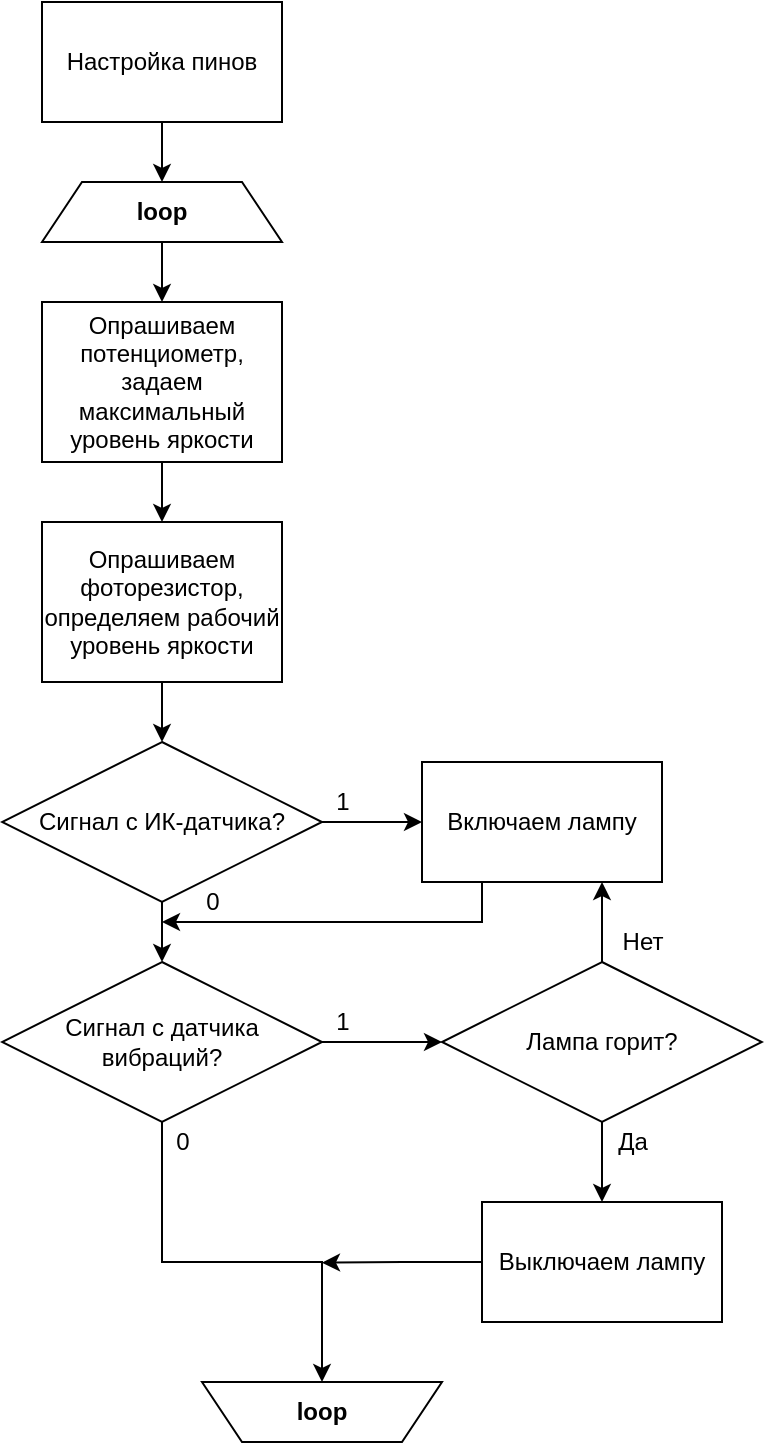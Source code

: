 <mxfile version="17.2.4" type="device"><diagram id="nIjtcLBNCSiYRaSF9Ii0" name="Page-1"><mxGraphModel dx="1778" dy="940" grid="1" gridSize="10" guides="1" tooltips="1" connect="1" arrows="1" fold="1" page="1" pageScale="1" pageWidth="827" pageHeight="1169" math="0" shadow="0"><root><mxCell id="0"/><mxCell id="1" parent="0"/><mxCell id="PIsIf2Q-5WfTZC9ewnML-30" style="edgeStyle=orthogonalEdgeStyle;rounded=0;orthogonalLoop=1;jettySize=auto;html=1;exitX=0.5;exitY=1;exitDx=0;exitDy=0;entryX=0.5;entryY=0;entryDx=0;entryDy=0;" edge="1" parent="1" source="PIsIf2Q-5WfTZC9ewnML-2" target="PIsIf2Q-5WfTZC9ewnML-3"><mxGeometry relative="1" as="geometry"/></mxCell><mxCell id="PIsIf2Q-5WfTZC9ewnML-2" value="Настройка пинов" style="rounded=0;whiteSpace=wrap;html=1;" vertex="1" parent="1"><mxGeometry x="240" width="120" height="60" as="geometry"/></mxCell><mxCell id="PIsIf2Q-5WfTZC9ewnML-31" style="edgeStyle=orthogonalEdgeStyle;rounded=0;orthogonalLoop=1;jettySize=auto;html=1;exitX=0.5;exitY=1;exitDx=0;exitDy=0;entryX=0.5;entryY=0;entryDx=0;entryDy=0;" edge="1" parent="1" source="PIsIf2Q-5WfTZC9ewnML-3" target="PIsIf2Q-5WfTZC9ewnML-6"><mxGeometry relative="1" as="geometry"/></mxCell><mxCell id="PIsIf2Q-5WfTZC9ewnML-3" value="&lt;b&gt;loop&lt;/b&gt;" style="shape=trapezoid;perimeter=trapezoidPerimeter;whiteSpace=wrap;html=1;fixedSize=1;" vertex="1" parent="1"><mxGeometry x="240" y="90" width="120" height="30" as="geometry"/></mxCell><mxCell id="PIsIf2Q-5WfTZC9ewnML-11" style="edgeStyle=orthogonalEdgeStyle;rounded=0;orthogonalLoop=1;jettySize=auto;html=1;exitX=1;exitY=0.5;exitDx=0;exitDy=0;" edge="1" parent="1" source="PIsIf2Q-5WfTZC9ewnML-4" target="PIsIf2Q-5WfTZC9ewnML-10"><mxGeometry relative="1" as="geometry"/></mxCell><mxCell id="PIsIf2Q-5WfTZC9ewnML-15" style="edgeStyle=orthogonalEdgeStyle;rounded=0;orthogonalLoop=1;jettySize=auto;html=1;exitX=0.5;exitY=1;exitDx=0;exitDy=0;entryX=0.5;entryY=0;entryDx=0;entryDy=0;" edge="1" parent="1" source="PIsIf2Q-5WfTZC9ewnML-4" target="PIsIf2Q-5WfTZC9ewnML-9"><mxGeometry relative="1" as="geometry"/></mxCell><mxCell id="PIsIf2Q-5WfTZC9ewnML-4" value="Сигнал с ИК-датчика?" style="rhombus;whiteSpace=wrap;html=1;" vertex="1" parent="1"><mxGeometry x="220" y="370" width="160" height="80" as="geometry"/></mxCell><mxCell id="PIsIf2Q-5WfTZC9ewnML-32" style="edgeStyle=orthogonalEdgeStyle;rounded=0;orthogonalLoop=1;jettySize=auto;html=1;exitX=0.5;exitY=1;exitDx=0;exitDy=0;entryX=0.5;entryY=0;entryDx=0;entryDy=0;" edge="1" parent="1" source="PIsIf2Q-5WfTZC9ewnML-6" target="PIsIf2Q-5WfTZC9ewnML-7"><mxGeometry relative="1" as="geometry"/></mxCell><mxCell id="PIsIf2Q-5WfTZC9ewnML-6" value="Опрашиваем потенциометр, задаем максимальный уровень яркости" style="rounded=0;whiteSpace=wrap;html=1;" vertex="1" parent="1"><mxGeometry x="240" y="150" width="120" height="80" as="geometry"/></mxCell><mxCell id="PIsIf2Q-5WfTZC9ewnML-33" style="edgeStyle=orthogonalEdgeStyle;rounded=0;orthogonalLoop=1;jettySize=auto;html=1;exitX=0.5;exitY=1;exitDx=0;exitDy=0;entryX=0.5;entryY=0;entryDx=0;entryDy=0;" edge="1" parent="1" source="PIsIf2Q-5WfTZC9ewnML-7" target="PIsIf2Q-5WfTZC9ewnML-4"><mxGeometry relative="1" as="geometry"/></mxCell><mxCell id="PIsIf2Q-5WfTZC9ewnML-7" value="Опрашиваем фоторезистор, определяем рабочий уровень яркости" style="rounded=0;whiteSpace=wrap;html=1;" vertex="1" parent="1"><mxGeometry x="240" y="260" width="120" height="80" as="geometry"/></mxCell><mxCell id="PIsIf2Q-5WfTZC9ewnML-38" style="edgeStyle=orthogonalEdgeStyle;rounded=0;orthogonalLoop=1;jettySize=auto;html=1;exitX=1;exitY=0.5;exitDx=0;exitDy=0;entryX=0;entryY=0.5;entryDx=0;entryDy=0;" edge="1" parent="1" source="PIsIf2Q-5WfTZC9ewnML-9" target="PIsIf2Q-5WfTZC9ewnML-37"><mxGeometry relative="1" as="geometry"/></mxCell><mxCell id="PIsIf2Q-5WfTZC9ewnML-43" style="edgeStyle=orthogonalEdgeStyle;rounded=0;orthogonalLoop=1;jettySize=auto;html=1;exitX=0.5;exitY=1;exitDx=0;exitDy=0;entryX=0.5;entryY=0;entryDx=0;entryDy=0;" edge="1" parent="1" source="PIsIf2Q-5WfTZC9ewnML-9" target="PIsIf2Q-5WfTZC9ewnML-25"><mxGeometry relative="1" as="geometry"><Array as="points"><mxPoint x="300" y="630"/><mxPoint x="380" y="630"/></Array></mxGeometry></mxCell><mxCell id="PIsIf2Q-5WfTZC9ewnML-9" value="&lt;div&gt;Сигнал с датчика&lt;/div&gt;&lt;div&gt;вибраций?&lt;/div&gt;" style="rhombus;whiteSpace=wrap;html=1;" vertex="1" parent="1"><mxGeometry x="220" y="480" width="160" height="80" as="geometry"/></mxCell><mxCell id="PIsIf2Q-5WfTZC9ewnML-36" style="edgeStyle=orthogonalEdgeStyle;rounded=0;orthogonalLoop=1;jettySize=auto;html=1;exitX=0.25;exitY=1;exitDx=0;exitDy=0;" edge="1" parent="1" source="PIsIf2Q-5WfTZC9ewnML-10"><mxGeometry relative="1" as="geometry"><mxPoint x="300" y="460" as="targetPoint"/><Array as="points"><mxPoint x="460" y="460"/></Array></mxGeometry></mxCell><mxCell id="PIsIf2Q-5WfTZC9ewnML-10" value="Включаем лампу" style="rounded=0;whiteSpace=wrap;html=1;" vertex="1" parent="1"><mxGeometry x="430" y="380" width="120" height="60" as="geometry"/></mxCell><mxCell id="PIsIf2Q-5WfTZC9ewnML-13" value="1" style="text;html=1;align=center;verticalAlign=middle;resizable=0;points=[];autosize=1;strokeColor=none;fillColor=none;" vertex="1" parent="1"><mxGeometry x="380" y="390" width="20" height="20" as="geometry"/></mxCell><mxCell id="PIsIf2Q-5WfTZC9ewnML-14" value="1" style="text;html=1;align=center;verticalAlign=middle;resizable=0;points=[];autosize=1;strokeColor=none;fillColor=none;" vertex="1" parent="1"><mxGeometry x="380" y="500" width="20" height="20" as="geometry"/></mxCell><mxCell id="PIsIf2Q-5WfTZC9ewnML-16" value="&lt;div&gt;0&lt;/div&gt;" style="text;html=1;align=center;verticalAlign=middle;resizable=0;points=[];autosize=1;strokeColor=none;fillColor=none;" vertex="1" parent="1"><mxGeometry x="315" y="440" width="20" height="20" as="geometry"/></mxCell><mxCell id="PIsIf2Q-5WfTZC9ewnML-44" style="edgeStyle=orthogonalEdgeStyle;rounded=0;orthogonalLoop=1;jettySize=auto;html=1;exitX=0;exitY=0.5;exitDx=0;exitDy=0;" edge="1" parent="1" source="PIsIf2Q-5WfTZC9ewnML-19"><mxGeometry relative="1" as="geometry"><mxPoint x="380" y="630.348" as="targetPoint"/></mxGeometry></mxCell><mxCell id="PIsIf2Q-5WfTZC9ewnML-19" value="Выключаем лампу" style="rounded=0;whiteSpace=wrap;html=1;" vertex="1" parent="1"><mxGeometry x="460" y="600" width="120" height="60" as="geometry"/></mxCell><mxCell id="PIsIf2Q-5WfTZC9ewnML-25" value="&lt;b&gt;loop&lt;/b&gt;" style="shape=trapezoid;perimeter=trapezoidPerimeter;whiteSpace=wrap;html=1;fixedSize=1;flipV=1;" vertex="1" parent="1"><mxGeometry x="320" y="690" width="120" height="30" as="geometry"/></mxCell><mxCell id="PIsIf2Q-5WfTZC9ewnML-39" style="edgeStyle=orthogonalEdgeStyle;rounded=0;orthogonalLoop=1;jettySize=auto;html=1;exitX=0.5;exitY=0;exitDx=0;exitDy=0;entryX=0.75;entryY=1;entryDx=0;entryDy=0;" edge="1" parent="1" source="PIsIf2Q-5WfTZC9ewnML-37" target="PIsIf2Q-5WfTZC9ewnML-10"><mxGeometry relative="1" as="geometry"/></mxCell><mxCell id="PIsIf2Q-5WfTZC9ewnML-42" style="edgeStyle=orthogonalEdgeStyle;rounded=0;orthogonalLoop=1;jettySize=auto;html=1;exitX=0.5;exitY=1;exitDx=0;exitDy=0;entryX=0.5;entryY=0;entryDx=0;entryDy=0;" edge="1" parent="1" source="PIsIf2Q-5WfTZC9ewnML-37" target="PIsIf2Q-5WfTZC9ewnML-19"><mxGeometry relative="1" as="geometry"/></mxCell><mxCell id="PIsIf2Q-5WfTZC9ewnML-37" value="Лампа горит?" style="rhombus;whiteSpace=wrap;html=1;" vertex="1" parent="1"><mxGeometry x="440" y="480" width="160" height="80" as="geometry"/></mxCell><mxCell id="PIsIf2Q-5WfTZC9ewnML-40" value="Нет" style="text;html=1;align=center;verticalAlign=middle;resizable=0;points=[];autosize=1;strokeColor=none;fillColor=none;" vertex="1" parent="1"><mxGeometry x="520" y="460" width="40" height="20" as="geometry"/></mxCell><mxCell id="PIsIf2Q-5WfTZC9ewnML-45" value="0" style="text;html=1;align=center;verticalAlign=middle;resizable=0;points=[];autosize=1;strokeColor=none;fillColor=none;" vertex="1" parent="1"><mxGeometry x="300" y="560" width="20" height="20" as="geometry"/></mxCell><mxCell id="PIsIf2Q-5WfTZC9ewnML-46" value="Да" style="text;html=1;align=center;verticalAlign=middle;resizable=0;points=[];autosize=1;strokeColor=none;fillColor=none;" vertex="1" parent="1"><mxGeometry x="520" y="560" width="30" height="20" as="geometry"/></mxCell></root></mxGraphModel></diagram></mxfile>